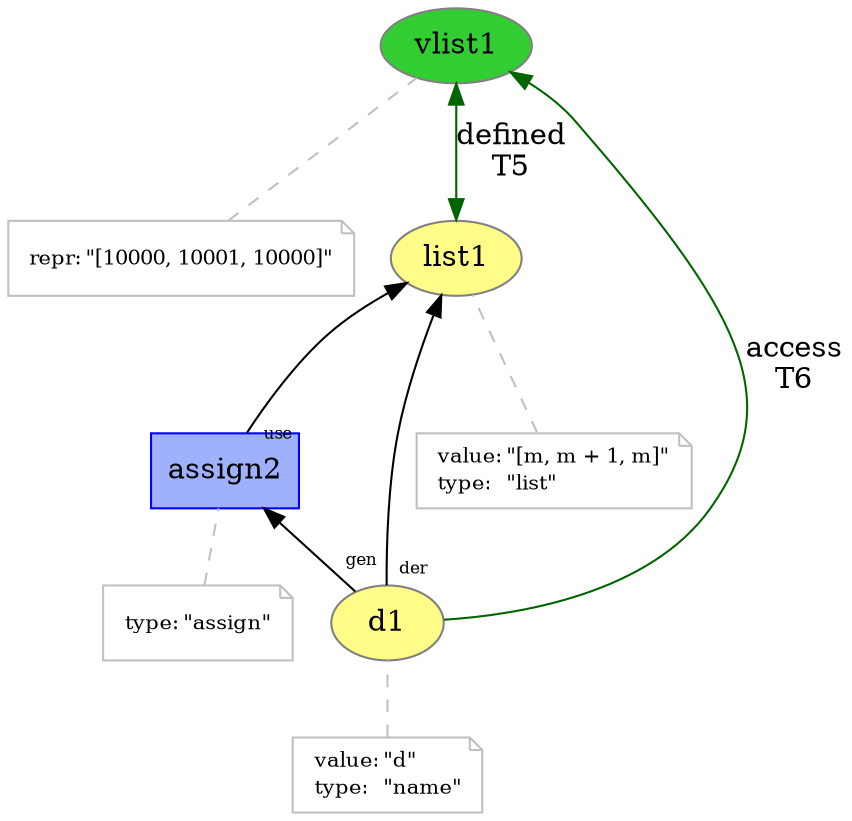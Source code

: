 digraph "PROV" { size="16,12"; rankdir="BT";
"http://example.org/list1" [fillcolor="#FFFC87",color="#808080",style="filled",label="list1",URL="http://example.org/list1"]
"-attrs0" [color="gray",shape="note",fontsize="10",fontcolor="black",label=<<TABLE cellpadding="0" border="0">
	<TR>
	    <TD align="left">value:</TD>
	    <TD align="left">&quot;[m, m + 1, m]&quot;</TD>
	</TR>
	<TR>
	    <TD align="left">type:</TD>
	    <TD align="left">&quot;list&quot;</TD>
	</TR>
</TABLE>>]
"-attrs0" -> "http://example.org/list1" [color="gray",style="dashed",arrowhead="none"]
"http://example.org/vlist1" [fillcolor="#32CD32",color="#808080",style="filled",label="vlist1",URL="http://example.org/vlist1"]
"-attrs1" [color="gray",shape="note",fontsize="10",fontcolor="black",label=<<TABLE cellpadding="0" border="0">
	<TR>
	    <TD align="left">repr:</TD>
	    <TD align="left">&quot;[10000, 10001, 10000]&quot;</TD>
	</TR>
</TABLE>>]
"-attrs1" -> "http://example.org/vlist1" [color="gray",style="dashed",arrowhead="none"]
"http://example.org/list1" -> "http://example.org/vlist1" [labelfontsize="8",labeldistance="1.5",color="darkgreen",labelangle="60.0",rotation="20",label="defined
T5",dir="both"]
"http://example.org/d1" [fillcolor="#FFFC87",color="#808080",style="filled",label="d1",URL="http://example.org/d1"]
"-attrs2" [color="gray",shape="note",fontsize="10",fontcolor="black",label=<<TABLE cellpadding="0" border="0">
	<TR>
	    <TD align="left">value:</TD>
	    <TD align="left">&quot;d&quot;</TD>
	</TR>
	<TR>
	    <TD align="left">type:</TD>
	    <TD align="left">&quot;name&quot;</TD>
	</TR>
</TABLE>>]
"-attrs2" -> "http://example.org/d1" [color="gray",style="dashed",arrowhead="none"]
"http://example.org/d1" -> "http://example.org/vlist1" [labelfontsize="8",labeldistance="1.5",color="darkgreen",labelangle="60.0",rotation="20",label="access
T6"]
"http://example.org/assign2" [fillcolor="#9FB1FC",color="#0000FF",shape="polygon",sides="4",style="filled",label="assign2",URL="http://example.org/assign2"]
"-attrs3" [color="gray",shape="note",fontsize="10",fontcolor="black",label=<<TABLE cellpadding="0" border="0">
	<TR>
	    <TD align="left">type:</TD>
	    <TD align="left">&quot;assign&quot;</TD>
	</TR>
</TABLE>>]
"-attrs3" -> "http://example.org/assign2" [color="gray",style="dashed",arrowhead="none"]
"http://example.org/assign2" -> "http://example.org/list1" [labelfontsize="8",labeldistance="1.5",labelangle="60.0",rotation="20",taillabel="use"]
"http://example.org/d1" -> "http://example.org/assign2" [labelfontsize="8",labeldistance="1.5",labelangle="60.0",rotation="20",taillabel="gen"]
"http://example.org/d1" -> "http://example.org/list1" [labelfontsize="8",labeldistance="1.5",labelangle="60.0",rotation="20",taillabel="der"]
}